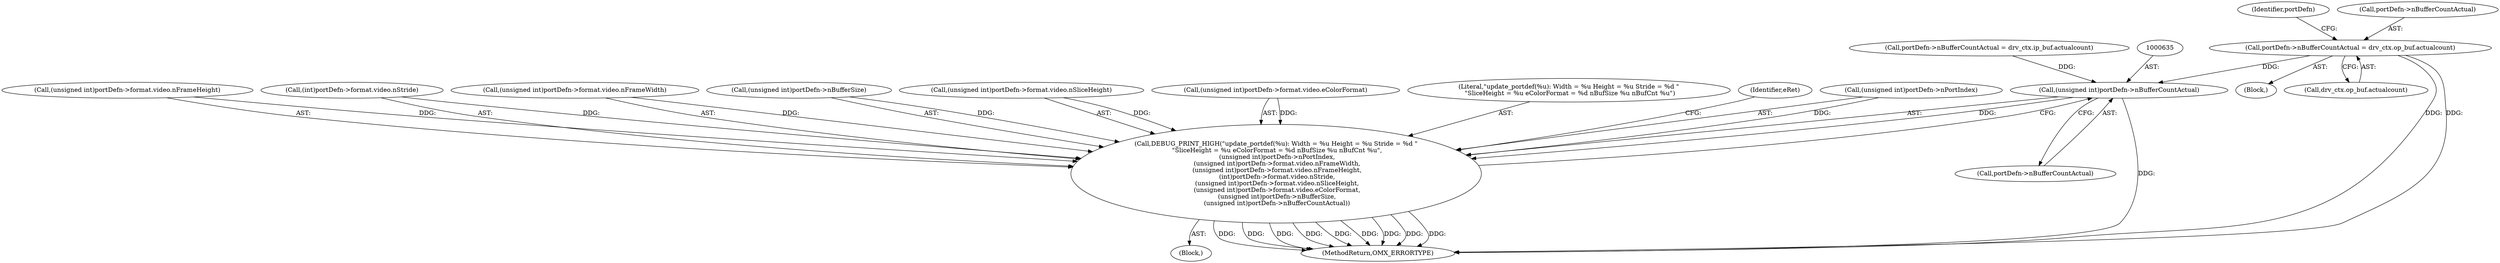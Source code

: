 digraph "0_Android_560ccdb509a7b86186fac0fce1b25bd9a3e6a6e8_3@pointer" {
"1000296" [label="(Call,portDefn->nBufferCountActual = drv_ctx.op_buf.actualcount)"];
"1000634" [label="(Call,(unsigned int)portDefn->nBufferCountActual)"];
"1000577" [label="(Call,DEBUG_PRINT_HIGH(\"update_portdef(%u): Width = %u Height = %u Stride = %d \"\n \"SliceHeight = %u eColorFormat = %d nBufSize %u nBufCnt %u\",\n (unsigned int)portDefn->nPortIndex,\n (unsigned int)portDefn->format.video.nFrameWidth,\n (unsigned int)portDefn->format.video.nFrameHeight,\n (int)portDefn->format.video.nStride,\n (unsigned int)portDefn->format.video.nSliceHeight,\n (unsigned int)portDefn->format.video.eColorFormat,\n (unsigned int)portDefn->nBufferSize,\n (unsigned int)portDefn->nBufferCountActual))"];
"1000188" [label="(Call,portDefn->nBufferCountActual = drv_ctx.ip_buf.actualcount)"];
"1000307" [label="(Identifier,portDefn)"];
"1000593" [label="(Call,(unsigned int)portDefn->format.video.nFrameHeight)"];
"1000602" [label="(Call,(int)portDefn->format.video.nStride)"];
"1000577" [label="(Call,DEBUG_PRINT_HIGH(\"update_portdef(%u): Width = %u Height = %u Stride = %d \"\n \"SliceHeight = %u eColorFormat = %d nBufSize %u nBufCnt %u\",\n (unsigned int)portDefn->nPortIndex,\n (unsigned int)portDefn->format.video.nFrameWidth,\n (unsigned int)portDefn->format.video.nFrameHeight,\n (int)portDefn->format.video.nStride,\n (unsigned int)portDefn->format.video.nSliceHeight,\n (unsigned int)portDefn->format.video.eColorFormat,\n (unsigned int)portDefn->nBufferSize,\n (unsigned int)portDefn->nBufferCountActual))"];
"1000584" [label="(Call,(unsigned int)portDefn->format.video.nFrameWidth)"];
"1000297" [label="(Call,portDefn->nBufferCountActual)"];
"1000629" [label="(Call,(unsigned int)portDefn->nBufferSize)"];
"1000636" [label="(Call,portDefn->nBufferCountActual)"];
"1000264" [label="(Block,)"];
"1000611" [label="(Call,(unsigned int)portDefn->format.video.nSliceHeight)"];
"1000300" [label="(Call,drv_ctx.op_buf.actualcount)"];
"1000103" [label="(Block,)"];
"1000634" [label="(Call,(unsigned int)portDefn->nBufferCountActual)"];
"1000620" [label="(Call,(unsigned int)portDefn->format.video.eColorFormat)"];
"1000578" [label="(Literal,\"update_portdef(%u): Width = %u Height = %u Stride = %d \"\n \"SliceHeight = %u eColorFormat = %d nBufSize %u nBufCnt %u\")"];
"1000640" [label="(Identifier,eRet)"];
"1000579" [label="(Call,(unsigned int)portDefn->nPortIndex)"];
"1000641" [label="(MethodReturn,OMX_ERRORTYPE)"];
"1000296" [label="(Call,portDefn->nBufferCountActual = drv_ctx.op_buf.actualcount)"];
"1000296" -> "1000264"  [label="AST: "];
"1000296" -> "1000300"  [label="CFG: "];
"1000297" -> "1000296"  [label="AST: "];
"1000300" -> "1000296"  [label="AST: "];
"1000307" -> "1000296"  [label="CFG: "];
"1000296" -> "1000641"  [label="DDG: "];
"1000296" -> "1000641"  [label="DDG: "];
"1000296" -> "1000634"  [label="DDG: "];
"1000634" -> "1000577"  [label="AST: "];
"1000634" -> "1000636"  [label="CFG: "];
"1000635" -> "1000634"  [label="AST: "];
"1000636" -> "1000634"  [label="AST: "];
"1000577" -> "1000634"  [label="CFG: "];
"1000634" -> "1000641"  [label="DDG: "];
"1000634" -> "1000577"  [label="DDG: "];
"1000188" -> "1000634"  [label="DDG: "];
"1000577" -> "1000103"  [label="AST: "];
"1000578" -> "1000577"  [label="AST: "];
"1000579" -> "1000577"  [label="AST: "];
"1000584" -> "1000577"  [label="AST: "];
"1000593" -> "1000577"  [label="AST: "];
"1000602" -> "1000577"  [label="AST: "];
"1000611" -> "1000577"  [label="AST: "];
"1000620" -> "1000577"  [label="AST: "];
"1000629" -> "1000577"  [label="AST: "];
"1000640" -> "1000577"  [label="CFG: "];
"1000577" -> "1000641"  [label="DDG: "];
"1000577" -> "1000641"  [label="DDG: "];
"1000577" -> "1000641"  [label="DDG: "];
"1000577" -> "1000641"  [label="DDG: "];
"1000577" -> "1000641"  [label="DDG: "];
"1000577" -> "1000641"  [label="DDG: "];
"1000577" -> "1000641"  [label="DDG: "];
"1000577" -> "1000641"  [label="DDG: "];
"1000577" -> "1000641"  [label="DDG: "];
"1000579" -> "1000577"  [label="DDG: "];
"1000584" -> "1000577"  [label="DDG: "];
"1000593" -> "1000577"  [label="DDG: "];
"1000602" -> "1000577"  [label="DDG: "];
"1000611" -> "1000577"  [label="DDG: "];
"1000620" -> "1000577"  [label="DDG: "];
"1000629" -> "1000577"  [label="DDG: "];
}
